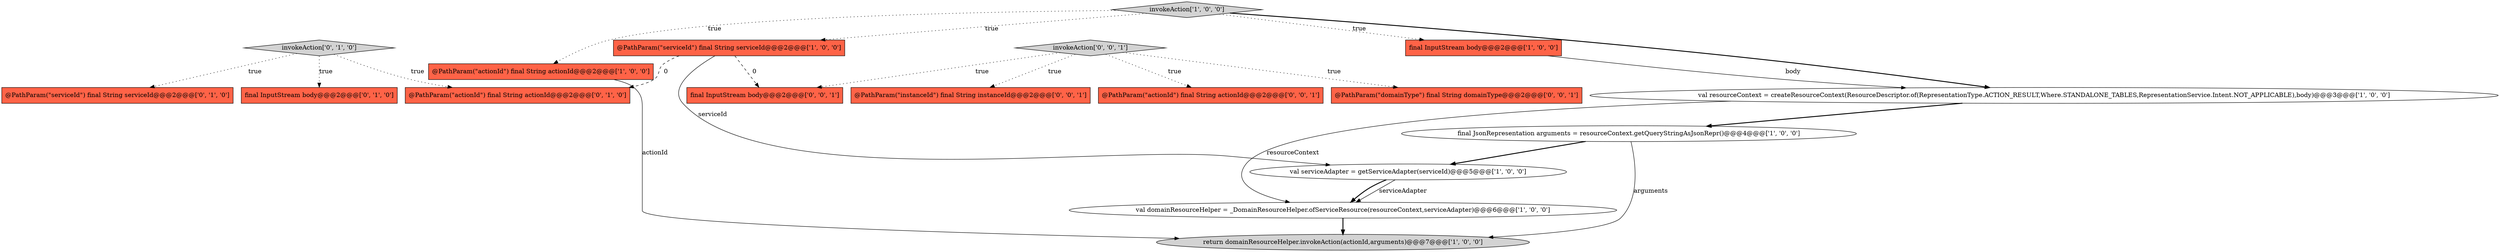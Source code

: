 digraph {
10 [style = filled, label = "@PathParam(\"serviceId\") final String serviceId@@@2@@@['0', '1', '0']", fillcolor = tomato, shape = box image = "AAA0AAABBB2BBB"];
9 [style = filled, label = "final InputStream body@@@2@@@['0', '1', '0']", fillcolor = tomato, shape = box image = "AAA0AAABBB2BBB"];
6 [style = filled, label = "@PathParam(\"serviceId\") final String serviceId@@@2@@@['1', '0', '0']", fillcolor = tomato, shape = box image = "AAA1AAABBB1BBB"];
16 [style = filled, label = "invokeAction['0', '0', '1']", fillcolor = lightgray, shape = diamond image = "AAA0AAABBB3BBB"];
1 [style = filled, label = "invokeAction['1', '0', '0']", fillcolor = lightgray, shape = diamond image = "AAA0AAABBB1BBB"];
15 [style = filled, label = "@PathParam(\"instanceId\") final String instanceId@@@2@@@['0', '0', '1']", fillcolor = tomato, shape = box image = "AAA0AAABBB3BBB"];
0 [style = filled, label = "val resourceContext = createResourceContext(ResourceDescriptor.of(RepresentationType.ACTION_RESULT,Where.STANDALONE_TABLES,RepresentationService.Intent.NOT_APPLICABLE),body)@@@3@@@['1', '0', '0']", fillcolor = white, shape = ellipse image = "AAA0AAABBB1BBB"];
5 [style = filled, label = "@PathParam(\"actionId\") final String actionId@@@2@@@['1', '0', '0']", fillcolor = tomato, shape = box image = "AAA0AAABBB1BBB"];
2 [style = filled, label = "final InputStream body@@@2@@@['1', '0', '0']", fillcolor = tomato, shape = box image = "AAA0AAABBB1BBB"];
7 [style = filled, label = "return domainResourceHelper.invokeAction(actionId,arguments)@@@7@@@['1', '0', '0']", fillcolor = lightgray, shape = ellipse image = "AAA0AAABBB1BBB"];
8 [style = filled, label = "val domainResourceHelper = _DomainResourceHelper.ofServiceResource(resourceContext,serviceAdapter)@@@6@@@['1', '0', '0']", fillcolor = white, shape = ellipse image = "AAA0AAABBB1BBB"];
3 [style = filled, label = "final JsonRepresentation arguments = resourceContext.getQueryStringAsJsonRepr()@@@4@@@['1', '0', '0']", fillcolor = white, shape = ellipse image = "AAA0AAABBB1BBB"];
11 [style = filled, label = "@PathParam(\"actionId\") final String actionId@@@2@@@['0', '1', '0']", fillcolor = tomato, shape = box image = "AAA1AAABBB2BBB"];
12 [style = filled, label = "invokeAction['0', '1', '0']", fillcolor = lightgray, shape = diamond image = "AAA0AAABBB2BBB"];
14 [style = filled, label = "@PathParam(\"actionId\") final String actionId@@@2@@@['0', '0', '1']", fillcolor = tomato, shape = box image = "AAA0AAABBB3BBB"];
17 [style = filled, label = "final InputStream body@@@2@@@['0', '0', '1']", fillcolor = tomato, shape = box image = "AAA0AAABBB3BBB"];
13 [style = filled, label = "@PathParam(\"domainType\") final String domainType@@@2@@@['0', '0', '1']", fillcolor = tomato, shape = box image = "AAA0AAABBB3BBB"];
4 [style = filled, label = "val serviceAdapter = getServiceAdapter(serviceId)@@@5@@@['1', '0', '0']", fillcolor = white, shape = ellipse image = "AAA0AAABBB1BBB"];
0->3 [style = bold, label=""];
6->4 [style = solid, label="serviceId"];
16->13 [style = dotted, label="true"];
16->17 [style = dotted, label="true"];
6->11 [style = dashed, label="0"];
6->17 [style = dashed, label="0"];
1->0 [style = bold, label=""];
3->4 [style = bold, label=""];
8->7 [style = bold, label=""];
12->11 [style = dotted, label="true"];
2->0 [style = solid, label="body"];
4->8 [style = solid, label="serviceAdapter"];
12->10 [style = dotted, label="true"];
3->7 [style = solid, label="arguments"];
16->14 [style = dotted, label="true"];
4->8 [style = bold, label=""];
1->6 [style = dotted, label="true"];
0->8 [style = solid, label="resourceContext"];
1->2 [style = dotted, label="true"];
12->9 [style = dotted, label="true"];
1->5 [style = dotted, label="true"];
16->15 [style = dotted, label="true"];
5->7 [style = solid, label="actionId"];
}
